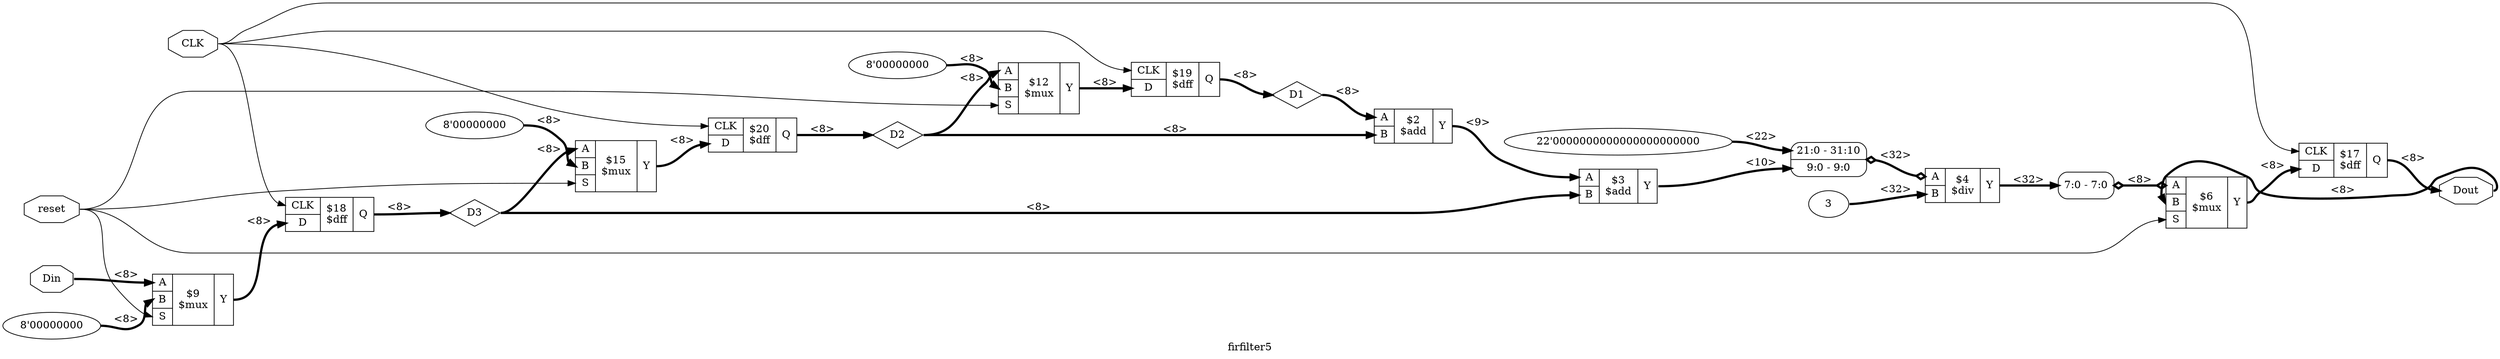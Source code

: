 digraph "firfilter5" {
label="firfilter5";
rankdir="LR";
remincross=true;
n9 [ shape=diamond, label="D2", color="black", fontcolor="black" ];
n10 [ shape=diamond, label="D1", color="black", fontcolor="black" ];
n11 [ shape=diamond, label="D3", color="black", fontcolor="black" ];
n12 [ shape=octagon, label="Dout", color="black", fontcolor="black" ];
n13 [ shape=octagon, label="Din", color="black", fontcolor="black" ];
n14 [ shape=octagon, label="reset", color="black", fontcolor="black" ];
n15 [ shape=octagon, label="CLK", color="black", fontcolor="black" ];
c18 [ shape=record, label="{{<p15> CLK|<p16> D}|$20\n$dff|{<p17> Q}}" ];
c19 [ shape=record, label="{{<p15> CLK|<p16> D}|$19\n$dff|{<p17> Q}}" ];
c20 [ shape=record, label="{{<p15> CLK|<p16> D}|$18\n$dff|{<p17> Q}}" ];
c21 [ shape=record, label="{{<p15> CLK|<p16> D}|$17\n$dff|{<p17> Q}}" ];
v0 [ label="8'00000000" ];
c26 [ shape=record, label="{{<p22> A|<p23> B|<p24> S}|$15\n$mux|{<p25> Y}}" ];
v1 [ label="8'00000000" ];
c27 [ shape=record, label="{{<p22> A|<p23> B|<p24> S}|$12\n$mux|{<p25> Y}}" ];
v2 [ label="8'00000000" ];
c28 [ shape=record, label="{{<p22> A|<p23> B|<p24> S}|$9\n$mux|{<p25> Y}}" ];
c29 [ shape=record, label="{{<p22> A|<p23> B|<p24> S}|$6\n$mux|{<p25> Y}}" ];
x3 [ shape=record, style=rounded, label="<s0> 7:0 - 7:0 " ];
x3:e -> c29:p22:w [arrowhead=odiamond, arrowtail=odiamond, dir=both, color="black", style="setlinewidth(3)", label="<8>"];
v4 [ label="3" ];
v6 [ label="22'0000000000000000000000" ];
c30 [ shape=record, label="{{<p22> A|<p23> B}|$4\n$div|{<p25> Y}}" ];
x5 [ shape=record, style=rounded, label="<s1> 21:0 - 31:10 |<s0> 9:0 - 9:0 " ];
x5:e -> c30:p22:w [arrowhead=odiamond, arrowtail=odiamond, dir=both, color="black", style="setlinewidth(3)", label="<32>"];
c31 [ shape=record, label="{{<p22> A|<p23> B}|$3\n$add|{<p25> Y}}" ];
c32 [ shape=record, label="{{<p22> A|<p23> B}|$2\n$add|{<p25> Y}}" ];
c19:p17:e -> n10:w [color="black", style="setlinewidth(3)", label="<8>"];
n10:e -> c32:p22:w [color="black", style="setlinewidth(3)", label="<8>"];
c20:p17:e -> n11:w [color="black", style="setlinewidth(3)", label="<8>"];
n11:e -> c26:p22:w [color="black", style="setlinewidth(3)", label="<8>"];
n11:e -> c31:p23:w [color="black", style="setlinewidth(3)", label="<8>"];
c21:p17:e -> n12:w [color="black", style="setlinewidth(3)", label="<8>"];
n12:e -> c29:p23:w [color="black", style="setlinewidth(3)", label="<8>"];
n13:e -> c28:p22:w [color="black", style="setlinewidth(3)", label="<8>"];
n14:e -> c26:p24:w [color="black", label=""];
n14:e -> c27:p24:w [color="black", label=""];
n14:e -> c28:p24:w [color="black", label=""];
n14:e -> c29:p24:w [color="black", label=""];
n15:e -> c18:p15:w [color="black", label=""];
n15:e -> c19:p15:w [color="black", label=""];
n15:e -> c20:p15:w [color="black", label=""];
n15:e -> c21:p15:w [color="black", label=""];
c32:p25:e -> c31:p22:w [color="black", style="setlinewidth(3)", label="<9>"];
c30:p25:e -> x3:s0:w [color="black", style="setlinewidth(3)", label="<32>"];
c31:p25:e -> x5:s0:w [color="black", style="setlinewidth(3)", label="<10>"];
c26:p25:e -> c18:p16:w [color="black", style="setlinewidth(3)", label="<8>"];
c27:p25:e -> c19:p16:w [color="black", style="setlinewidth(3)", label="<8>"];
c28:p25:e -> c20:p16:w [color="black", style="setlinewidth(3)", label="<8>"];
c29:p25:e -> c21:p16:w [color="black", style="setlinewidth(3)", label="<8>"];
c18:p17:e -> n9:w [color="black", style="setlinewidth(3)", label="<8>"];
n9:e -> c27:p22:w [color="black", style="setlinewidth(3)", label="<8>"];
n9:e -> c32:p23:w [color="black", style="setlinewidth(3)", label="<8>"];
v0:e -> c26:p23:w [color="black", style="setlinewidth(3)", label="<8>"];
v1:e -> c27:p23:w [color="black", style="setlinewidth(3)", label="<8>"];
v2:e -> c28:p23:w [color="black", style="setlinewidth(3)", label="<8>"];
v4:e -> c30:p23:w [color="black", style="setlinewidth(3)", label="<32>"];
v6:e -> x5:s1:w [color="black", style="setlinewidth(3)", label="<22>"];
}
